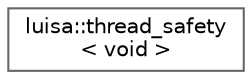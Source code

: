 digraph "类继承关系图"
{
 // LATEX_PDF_SIZE
  bgcolor="transparent";
  edge [fontname=Helvetica,fontsize=10,labelfontname=Helvetica,labelfontsize=10];
  node [fontname=Helvetica,fontsize=10,shape=box,height=0.2,width=0.4];
  rankdir="LR";
  Node0 [id="Node000000",label="luisa::thread_safety\l\< void \>",height=0.2,width=0.4,color="grey40", fillcolor="white", style="filled",URL="$classluisa_1_1thread__safety_3_01void_01_4.html",tooltip=" "];
}
